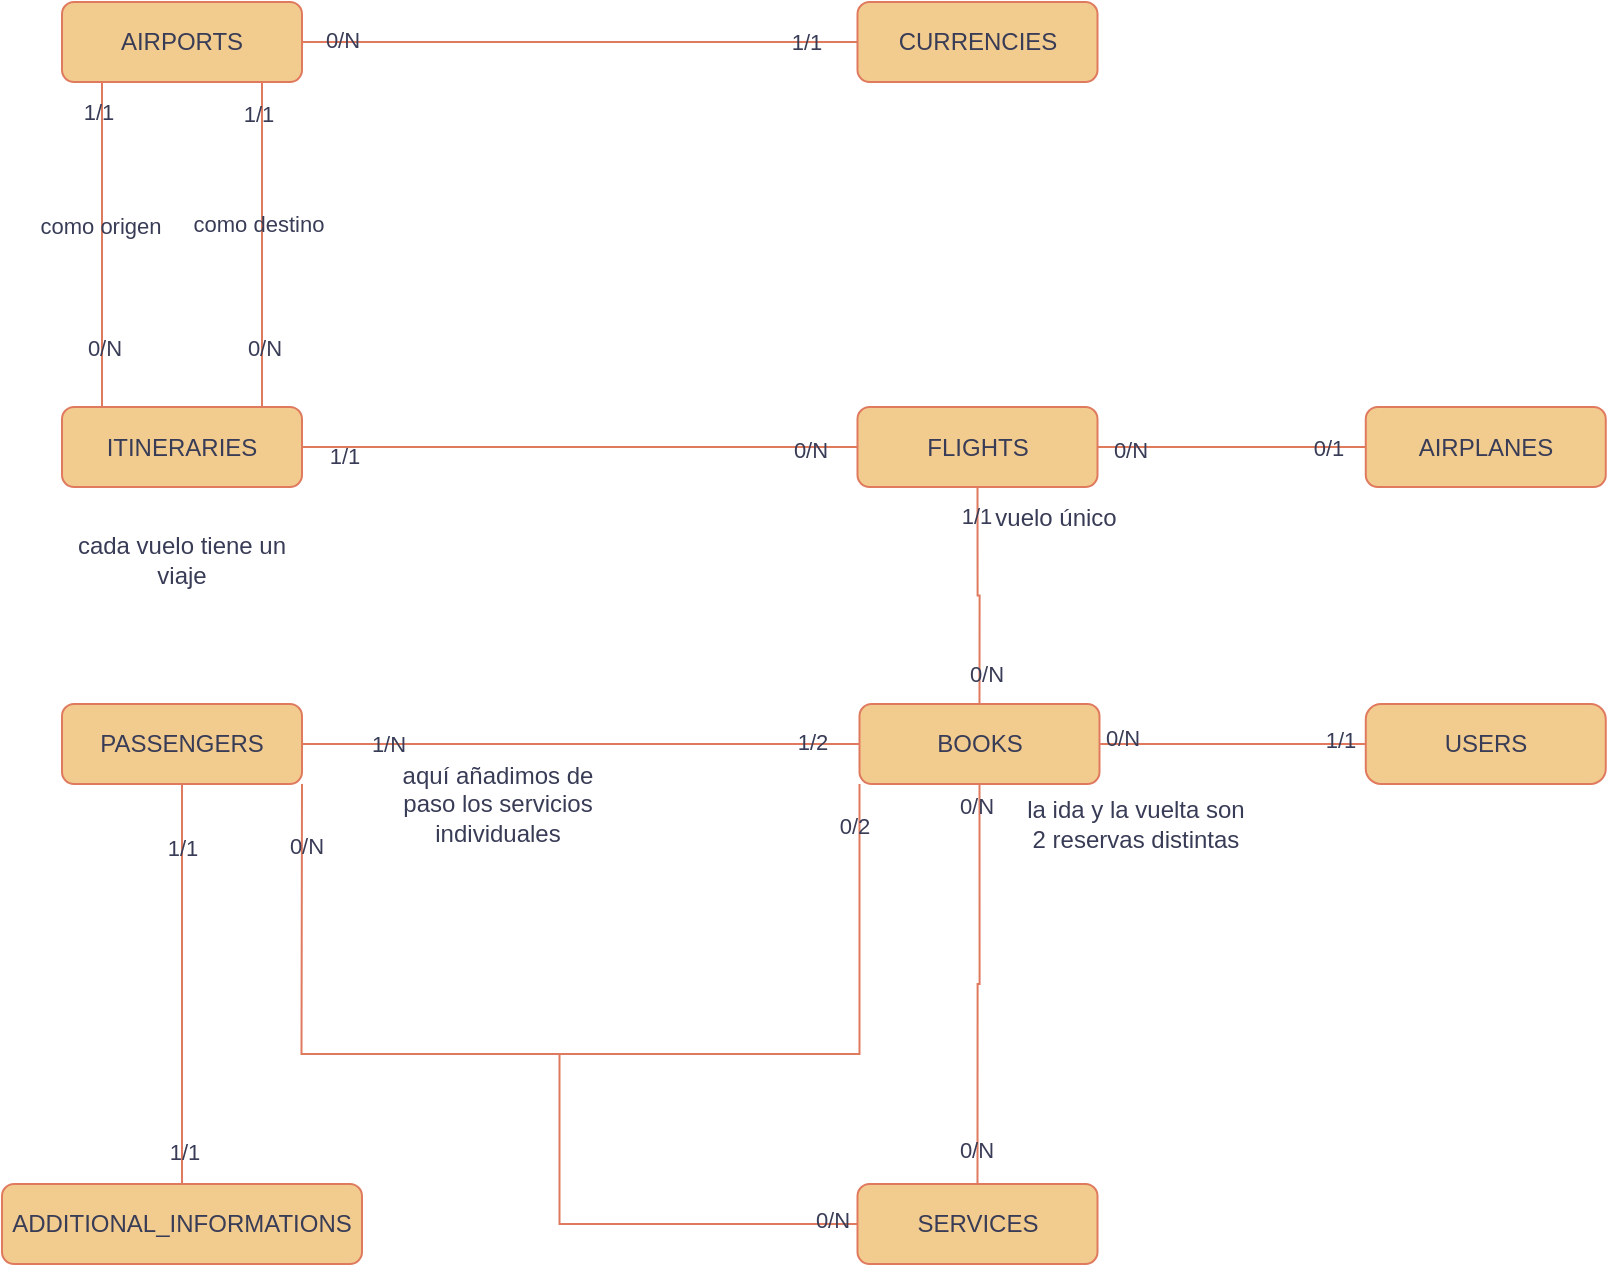 <mxfile version="22.0.8" type="device">
  <diagram id="C5RBs43oDa-KdzZeNtuy" name="Page-1">
    <mxGraphModel dx="1941" dy="578" grid="1" gridSize="10" guides="1" tooltips="1" connect="1" arrows="1" fold="1" page="1" pageScale="1" pageWidth="827" pageHeight="1169" math="0" shadow="0">
      <root>
        <mxCell id="WIyWlLk6GJQsqaUBKTNV-0" />
        <mxCell id="WIyWlLk6GJQsqaUBKTNV-1" parent="WIyWlLk6GJQsqaUBKTNV-0" />
        <mxCell id="WIyWlLk6GJQsqaUBKTNV-2" value="" style="rounded=0;html=1;jettySize=auto;orthogonalLoop=1;fontSize=11;endArrow=none;endFill=0;endSize=8;strokeWidth=1;shadow=0;labelBackgroundColor=none;edgeStyle=orthogonalEdgeStyle;entryX=0;entryY=0.5;entryDx=0;entryDy=0;exitX=1;exitY=0.5;exitDx=0;exitDy=0;fontColor=default;strokeColor=#E07A5F;" parent="WIyWlLk6GJQsqaUBKTNV-1" source="WIyWlLk6GJQsqaUBKTNV-3" target="WIyWlLk6GJQsqaUBKTNV-7" edge="1">
          <mxGeometry relative="1" as="geometry">
            <mxPoint x="-615.25" y="30.0" as="sourcePoint" />
            <mxPoint x="-466.25" y="29.5" as="targetPoint" />
          </mxGeometry>
        </mxCell>
        <mxCell id="2eCOgMGtBzsQvOvCT4ah-16" value="0/N" style="edgeLabel;html=1;align=center;verticalAlign=middle;resizable=0;points=[];labelBackgroundColor=none;fontColor=#393C56;" parent="WIyWlLk6GJQsqaUBKTNV-2" vertex="1" connectable="0">
          <mxGeometry x="-0.5" relative="1" as="geometry">
            <mxPoint x="-91" y="1" as="offset" />
          </mxGeometry>
        </mxCell>
        <mxCell id="2eCOgMGtBzsQvOvCT4ah-32" value="1/1" style="edgeLabel;html=1;align=center;verticalAlign=middle;resizable=0;points=[];labelBackgroundColor=none;fontColor=#393C56;" parent="WIyWlLk6GJQsqaUBKTNV-2" vertex="1" connectable="0">
          <mxGeometry x="0.811" relative="1" as="geometry">
            <mxPoint as="offset" />
          </mxGeometry>
        </mxCell>
        <mxCell id="2eCOgMGtBzsQvOvCT4ah-80" value="0/N" style="edgeLabel;html=1;align=center;verticalAlign=middle;resizable=0;points=[];labelBackgroundColor=none;fontColor=#393C56;" parent="WIyWlLk6GJQsqaUBKTNV-2" vertex="1" connectable="0">
          <mxGeometry x="-0.859" y="1" relative="1" as="geometry">
            <mxPoint as="offset" />
          </mxGeometry>
        </mxCell>
        <mxCell id="2eCOgMGtBzsQvOvCT4ah-33" style="edgeStyle=orthogonalEdgeStyle;rounded=0;orthogonalLoop=1;jettySize=auto;html=1;exitX=0.5;exitY=1;exitDx=0;exitDy=0;entryX=0.5;entryY=0;entryDx=0;entryDy=0;labelBackgroundColor=none;fontColor=default;endArrow=none;endFill=0;strokeColor=#E07A5F;" parent="WIyWlLk6GJQsqaUBKTNV-1" edge="1">
          <mxGeometry relative="1" as="geometry">
            <mxPoint x="-770" y="50" as="sourcePoint" />
            <mxPoint x="-770" y="212.5" as="targetPoint" />
          </mxGeometry>
        </mxCell>
        <mxCell id="2eCOgMGtBzsQvOvCT4ah-34" value="0/N" style="edgeLabel;html=1;align=center;verticalAlign=middle;resizable=0;points=[];labelBackgroundColor=none;fontColor=#393C56;" parent="2eCOgMGtBzsQvOvCT4ah-33" vertex="1" connectable="0">
          <mxGeometry x="0.637" y="1" relative="1" as="geometry">
            <mxPoint as="offset" />
          </mxGeometry>
        </mxCell>
        <mxCell id="2eCOgMGtBzsQvOvCT4ah-35" value="1/1" style="edgeLabel;html=1;align=center;verticalAlign=middle;resizable=0;points=[];labelBackgroundColor=none;fontColor=#393C56;" parent="2eCOgMGtBzsQvOvCT4ah-33" vertex="1" connectable="0">
          <mxGeometry x="-0.814" y="-2" relative="1" as="geometry">
            <mxPoint as="offset" />
          </mxGeometry>
        </mxCell>
        <mxCell id="2eCOgMGtBzsQvOvCT4ah-39" value="como origen" style="edgeLabel;html=1;align=center;verticalAlign=middle;resizable=0;points=[];labelBackgroundColor=none;fontColor=#393C56;" parent="2eCOgMGtBzsQvOvCT4ah-33" vertex="1" connectable="0">
          <mxGeometry x="-0.186" y="-1" relative="1" as="geometry">
            <mxPoint y="6" as="offset" />
          </mxGeometry>
        </mxCell>
        <mxCell id="WIyWlLk6GJQsqaUBKTNV-3" value="AIRPORTS" style="rounded=1;whiteSpace=wrap;html=1;fontSize=12;glass=0;strokeWidth=1;shadow=0;labelBackgroundColor=none;fillColor=#F2CC8F;strokeColor=#E07A5F;fontColor=#393C56;" parent="WIyWlLk6GJQsqaUBKTNV-1" vertex="1">
          <mxGeometry x="-790" y="10" width="120" height="40" as="geometry" />
        </mxCell>
        <mxCell id="WIyWlLk6GJQsqaUBKTNV-7" value="CURRENCIES" style="rounded=1;whiteSpace=wrap;html=1;fontSize=12;glass=0;strokeWidth=1;shadow=0;labelBackgroundColor=none;fillColor=#F2CC8F;strokeColor=#E07A5F;fontColor=#393C56;" parent="WIyWlLk6GJQsqaUBKTNV-1" vertex="1">
          <mxGeometry x="-392.25" y="10" width="120" height="40" as="geometry" />
        </mxCell>
        <mxCell id="2eCOgMGtBzsQvOvCT4ah-19" style="edgeStyle=orthogonalEdgeStyle;rounded=0;orthogonalLoop=1;jettySize=auto;html=1;exitX=1;exitY=0.5;exitDx=0;exitDy=0;entryX=0;entryY=0.5;entryDx=0;entryDy=0;labelBackgroundColor=none;fontColor=default;endArrow=none;endFill=0;strokeColor=#E07A5F;" parent="WIyWlLk6GJQsqaUBKTNV-1" source="WIyWlLk6GJQsqaUBKTNV-11" target="2eCOgMGtBzsQvOvCT4ah-4" edge="1">
          <mxGeometry relative="1" as="geometry" />
        </mxCell>
        <mxCell id="2eCOgMGtBzsQvOvCT4ah-20" value="0/1" style="edgeLabel;html=1;align=center;verticalAlign=middle;resizable=0;points=[];labelBackgroundColor=none;fontColor=#393C56;" parent="2eCOgMGtBzsQvOvCT4ah-19" vertex="1" connectable="0">
          <mxGeometry x="0.883" relative="1" as="geometry">
            <mxPoint x="-12" as="offset" />
          </mxGeometry>
        </mxCell>
        <mxCell id="2eCOgMGtBzsQvOvCT4ah-22" value="0/N" style="edgeLabel;html=1;align=center;verticalAlign=middle;resizable=0;points=[];labelBackgroundColor=none;fontColor=#393C56;" parent="2eCOgMGtBzsQvOvCT4ah-19" vertex="1" connectable="0">
          <mxGeometry x="-0.918" y="-1" relative="1" as="geometry">
            <mxPoint x="10" as="offset" />
          </mxGeometry>
        </mxCell>
        <mxCell id="WIyWlLk6GJQsqaUBKTNV-11" value="FLIGHTS" style="rounded=1;whiteSpace=wrap;html=1;fontSize=12;glass=0;strokeWidth=1;shadow=0;labelBackgroundColor=none;fillColor=#F2CC8F;strokeColor=#E07A5F;fontColor=#393C56;" parent="WIyWlLk6GJQsqaUBKTNV-1" vertex="1">
          <mxGeometry x="-392.25" y="212.5" width="120" height="40" as="geometry" />
        </mxCell>
        <mxCell id="2eCOgMGtBzsQvOvCT4ah-41" style="edgeStyle=orthogonalEdgeStyle;rounded=0;orthogonalLoop=1;jettySize=auto;html=1;exitX=1;exitY=0.5;exitDx=0;exitDy=0;entryX=0;entryY=0.5;entryDx=0;entryDy=0;labelBackgroundColor=none;fontColor=default;endArrow=none;endFill=0;strokeColor=#E07A5F;" parent="WIyWlLk6GJQsqaUBKTNV-1" source="WIyWlLk6GJQsqaUBKTNV-12" target="WIyWlLk6GJQsqaUBKTNV-11" edge="1">
          <mxGeometry relative="1" as="geometry" />
        </mxCell>
        <mxCell id="2eCOgMGtBzsQvOvCT4ah-42" value="1/1" style="edgeLabel;html=1;align=center;verticalAlign=middle;resizable=0;points=[];labelBackgroundColor=none;fontColor=#393C56;" parent="2eCOgMGtBzsQvOvCT4ah-41" vertex="1" connectable="0">
          <mxGeometry x="-0.851" y="-4" relative="1" as="geometry">
            <mxPoint as="offset" />
          </mxGeometry>
        </mxCell>
        <mxCell id="2eCOgMGtBzsQvOvCT4ah-43" value="0/N" style="edgeLabel;html=1;align=center;verticalAlign=middle;resizable=0;points=[];labelBackgroundColor=none;fontColor=#393C56;" parent="2eCOgMGtBzsQvOvCT4ah-41" vertex="1" connectable="0">
          <mxGeometry x="0.826" y="-1" relative="1" as="geometry">
            <mxPoint as="offset" />
          </mxGeometry>
        </mxCell>
        <mxCell id="WIyWlLk6GJQsqaUBKTNV-12" value="ITINERARIES" style="rounded=1;whiteSpace=wrap;html=1;fontSize=12;glass=0;strokeWidth=1;shadow=0;labelBackgroundColor=none;fillColor=#F2CC8F;strokeColor=#E07A5F;fontColor=#393C56;" parent="WIyWlLk6GJQsqaUBKTNV-1" vertex="1">
          <mxGeometry x="-790" y="212.5" width="120" height="40" as="geometry" />
        </mxCell>
        <mxCell id="2eCOgMGtBzsQvOvCT4ah-4" value="AIRPLANES" style="rounded=1;whiteSpace=wrap;html=1;fontSize=12;glass=0;strokeWidth=1;shadow=0;labelBackgroundColor=none;fillColor=#F2CC8F;strokeColor=#E07A5F;fontColor=#393C56;" parent="WIyWlLk6GJQsqaUBKTNV-1" vertex="1">
          <mxGeometry x="-138.12" y="212.5" width="120" height="40" as="geometry" />
        </mxCell>
        <mxCell id="2eCOgMGtBzsQvOvCT4ah-5" value="SERVICES" style="rounded=1;whiteSpace=wrap;html=1;fontSize=12;glass=0;strokeWidth=1;shadow=0;labelBackgroundColor=none;fillColor=#F2CC8F;strokeColor=#E07A5F;fontColor=#393C56;" parent="WIyWlLk6GJQsqaUBKTNV-1" vertex="1">
          <mxGeometry x="-392.25" y="601" width="120" height="40" as="geometry" />
        </mxCell>
        <mxCell id="2eCOgMGtBzsQvOvCT4ah-28" style="rounded=0;orthogonalLoop=1;jettySize=auto;html=1;exitX=1;exitY=0.5;exitDx=0;exitDy=0;entryX=0;entryY=0.5;entryDx=0;entryDy=0;labelBackgroundColor=none;fontColor=default;endArrow=none;endFill=0;strokeColor=#E07A5F;" parent="WIyWlLk6GJQsqaUBKTNV-1" source="2eCOgMGtBzsQvOvCT4ah-6" target="2eCOgMGtBzsQvOvCT4ah-7" edge="1">
          <mxGeometry relative="1" as="geometry" />
        </mxCell>
        <mxCell id="2eCOgMGtBzsQvOvCT4ah-30" value="1/1" style="edgeLabel;html=1;align=center;verticalAlign=middle;resizable=0;points=[];labelBackgroundColor=none;fontColor=#393C56;" parent="2eCOgMGtBzsQvOvCT4ah-28" vertex="1" connectable="0">
          <mxGeometry x="0.802" y="2" relative="1" as="geometry">
            <mxPoint as="offset" />
          </mxGeometry>
        </mxCell>
        <mxCell id="2eCOgMGtBzsQvOvCT4ah-31" value="0/N" style="edgeLabel;html=1;align=center;verticalAlign=middle;resizable=0;points=[];labelBackgroundColor=none;fontColor=#393C56;" parent="2eCOgMGtBzsQvOvCT4ah-28" vertex="1" connectable="0">
          <mxGeometry x="-0.805" y="3" relative="1" as="geometry">
            <mxPoint x="-2" as="offset" />
          </mxGeometry>
        </mxCell>
        <mxCell id="2eCOgMGtBzsQvOvCT4ah-44" style="edgeStyle=orthogonalEdgeStyle;rounded=0;orthogonalLoop=1;jettySize=auto;html=1;exitX=0.5;exitY=0;exitDx=0;exitDy=0;entryX=0.5;entryY=1;entryDx=0;entryDy=0;labelBackgroundColor=none;fontColor=default;endArrow=none;endFill=0;strokeColor=#E07A5F;" parent="WIyWlLk6GJQsqaUBKTNV-1" source="2eCOgMGtBzsQvOvCT4ah-6" target="WIyWlLk6GJQsqaUBKTNV-11" edge="1">
          <mxGeometry relative="1" as="geometry">
            <mxPoint x="-351.25" y="286" as="targetPoint" />
          </mxGeometry>
        </mxCell>
        <mxCell id="2eCOgMGtBzsQvOvCT4ah-45" value="1/1" style="edgeLabel;html=1;align=center;verticalAlign=middle;resizable=0;points=[];labelBackgroundColor=none;fontColor=#393C56;" parent="2eCOgMGtBzsQvOvCT4ah-44" vertex="1" connectable="0">
          <mxGeometry x="0.892" y="1" relative="1" as="geometry">
            <mxPoint y="8" as="offset" />
          </mxGeometry>
        </mxCell>
        <mxCell id="2eCOgMGtBzsQvOvCT4ah-48" value="0/N" style="edgeLabel;html=1;align=center;verticalAlign=middle;resizable=0;points=[];labelBackgroundColor=none;fontColor=#393C56;" parent="2eCOgMGtBzsQvOvCT4ah-44" vertex="1" connectable="0">
          <mxGeometry x="-0.929" y="-3" relative="1" as="geometry">
            <mxPoint y="-11" as="offset" />
          </mxGeometry>
        </mxCell>
        <mxCell id="2eCOgMGtBzsQvOvCT4ah-59" style="edgeStyle=orthogonalEdgeStyle;rounded=0;orthogonalLoop=1;jettySize=auto;html=1;exitX=0.5;exitY=1;exitDx=0;exitDy=0;entryX=0.5;entryY=0;entryDx=0;entryDy=0;labelBackgroundColor=none;fontColor=default;endArrow=none;endFill=0;strokeColor=#E07A5F;" parent="WIyWlLk6GJQsqaUBKTNV-1" source="2eCOgMGtBzsQvOvCT4ah-6" target="2eCOgMGtBzsQvOvCT4ah-5" edge="1">
          <mxGeometry relative="1" as="geometry" />
        </mxCell>
        <mxCell id="2eCOgMGtBzsQvOvCT4ah-60" value="0/N" style="edgeLabel;html=1;align=center;verticalAlign=middle;resizable=0;points=[];labelBackgroundColor=none;fontColor=#393C56;" parent="2eCOgMGtBzsQvOvCT4ah-59" vertex="1" connectable="0">
          <mxGeometry x="0.836" y="-1" relative="1" as="geometry">
            <mxPoint y="-1" as="offset" />
          </mxGeometry>
        </mxCell>
        <mxCell id="2eCOgMGtBzsQvOvCT4ah-61" value="0/N" style="edgeLabel;html=1;align=center;verticalAlign=middle;resizable=0;points=[];labelBackgroundColor=none;fontColor=#393C56;" parent="2eCOgMGtBzsQvOvCT4ah-59" vertex="1" connectable="0">
          <mxGeometry x="-0.879" y="-2" relative="1" as="geometry">
            <mxPoint y="-1" as="offset" />
          </mxGeometry>
        </mxCell>
        <mxCell id="2eCOgMGtBzsQvOvCT4ah-6" value="BOOKS" style="rounded=1;whiteSpace=wrap;html=1;fontSize=12;glass=0;strokeWidth=1;shadow=0;labelBackgroundColor=none;fillColor=#F2CC8F;strokeColor=#E07A5F;fontColor=#393C56;" parent="WIyWlLk6GJQsqaUBKTNV-1" vertex="1">
          <mxGeometry x="-391.25" y="361" width="120" height="40" as="geometry" />
        </mxCell>
        <mxCell id="2eCOgMGtBzsQvOvCT4ah-7" value="USERS" style="rounded=1;whiteSpace=wrap;html=1;fontSize=12;glass=0;strokeWidth=1;shadow=0;arcSize=19;labelBackgroundColor=none;fillColor=#F2CC8F;strokeColor=#E07A5F;fontColor=#393C56;" parent="WIyWlLk6GJQsqaUBKTNV-1" vertex="1">
          <mxGeometry x="-138.12" y="361" width="120" height="40" as="geometry" />
        </mxCell>
        <mxCell id="2eCOgMGtBzsQvOvCT4ah-23" style="edgeStyle=orthogonalEdgeStyle;rounded=0;orthogonalLoop=1;jettySize=auto;html=1;exitX=0.5;exitY=1;exitDx=0;exitDy=0;entryX=0.5;entryY=0;entryDx=0;entryDy=0;labelBackgroundColor=none;fontColor=default;endArrow=none;endFill=0;strokeColor=#E07A5F;" parent="WIyWlLk6GJQsqaUBKTNV-1" source="2eCOgMGtBzsQvOvCT4ah-8" target="2eCOgMGtBzsQvOvCT4ah-9" edge="1">
          <mxGeometry relative="1" as="geometry" />
        </mxCell>
        <mxCell id="2eCOgMGtBzsQvOvCT4ah-24" value="1/1" style="edgeLabel;html=1;align=center;verticalAlign=middle;resizable=0;points=[];labelBackgroundColor=none;fontColor=#393C56;" parent="2eCOgMGtBzsQvOvCT4ah-23" vertex="1" connectable="0">
          <mxGeometry x="-0.684" relative="1" as="geometry">
            <mxPoint as="offset" />
          </mxGeometry>
        </mxCell>
        <mxCell id="2eCOgMGtBzsQvOvCT4ah-25" value="1/1" style="edgeLabel;html=1;align=center;verticalAlign=middle;resizable=0;points=[];labelBackgroundColor=none;fontColor=#393C56;" parent="2eCOgMGtBzsQvOvCT4ah-23" vertex="1" connectable="0">
          <mxGeometry x="0.842" y="1" relative="1" as="geometry">
            <mxPoint as="offset" />
          </mxGeometry>
        </mxCell>
        <mxCell id="2eCOgMGtBzsQvOvCT4ah-52" style="edgeStyle=orthogonalEdgeStyle;rounded=0;orthogonalLoop=1;jettySize=auto;html=1;exitX=1;exitY=0.5;exitDx=0;exitDy=0;entryX=0;entryY=0.5;entryDx=0;entryDy=0;labelBackgroundColor=none;fontColor=default;endArrow=none;endFill=0;strokeColor=#E07A5F;" parent="WIyWlLk6GJQsqaUBKTNV-1" source="2eCOgMGtBzsQvOvCT4ah-8" target="2eCOgMGtBzsQvOvCT4ah-6" edge="1">
          <mxGeometry relative="1" as="geometry">
            <mxPoint x="-481.25" y="381" as="targetPoint" />
          </mxGeometry>
        </mxCell>
        <mxCell id="2eCOgMGtBzsQvOvCT4ah-63" value="1/N" style="edgeLabel;html=1;align=center;verticalAlign=middle;resizable=0;points=[];labelBackgroundColor=none;fontColor=#393C56;" parent="2eCOgMGtBzsQvOvCT4ah-52" vertex="1" connectable="0">
          <mxGeometry x="-0.691" relative="1" as="geometry">
            <mxPoint as="offset" />
          </mxGeometry>
        </mxCell>
        <mxCell id="2eCOgMGtBzsQvOvCT4ah-78" value="1/2" style="edgeLabel;html=1;align=center;verticalAlign=middle;resizable=0;points=[];labelBackgroundColor=none;fontColor=#393C56;" parent="2eCOgMGtBzsQvOvCT4ah-52" vertex="1" connectable="0">
          <mxGeometry x="0.831" y="1" relative="1" as="geometry">
            <mxPoint as="offset" />
          </mxGeometry>
        </mxCell>
        <mxCell id="2eCOgMGtBzsQvOvCT4ah-8" value="PASSENGERS" style="rounded=1;whiteSpace=wrap;html=1;fontSize=12;glass=0;strokeWidth=1;shadow=0;labelBackgroundColor=none;fillColor=#F2CC8F;strokeColor=#E07A5F;fontColor=#393C56;" parent="WIyWlLk6GJQsqaUBKTNV-1" vertex="1">
          <mxGeometry x="-790" y="361" width="120" height="40" as="geometry" />
        </mxCell>
        <mxCell id="2eCOgMGtBzsQvOvCT4ah-9" value="ADDITIONAL_INFORMATIONS" style="rounded=1;whiteSpace=wrap;html=1;fontSize=12;glass=0;strokeWidth=1;shadow=0;labelBackgroundColor=none;fillColor=#F2CC8F;strokeColor=#E07A5F;fontColor=#393C56;" parent="WIyWlLk6GJQsqaUBKTNV-1" vertex="1">
          <mxGeometry x="-820" y="601" width="180" height="40" as="geometry" />
        </mxCell>
        <mxCell id="2eCOgMGtBzsQvOvCT4ah-17" value="vuelo único" style="text;html=1;strokeColor=none;fillColor=none;align=center;verticalAlign=middle;whiteSpace=wrap;rounded=0;labelBackgroundColor=none;fontColor=#393C56;" parent="WIyWlLk6GJQsqaUBKTNV-1" vertex="1">
          <mxGeometry x="-351.25" y="252.5" width="116" height="30" as="geometry" />
        </mxCell>
        <mxCell id="2eCOgMGtBzsQvOvCT4ah-27" value="cada vuelo tiene un viaje" style="text;html=1;strokeColor=none;fillColor=none;align=center;verticalAlign=middle;whiteSpace=wrap;rounded=0;labelBackgroundColor=none;fontColor=#393C56;" parent="WIyWlLk6GJQsqaUBKTNV-1" vertex="1">
          <mxGeometry x="-790" y="268.5" width="120" height="40" as="geometry" />
        </mxCell>
        <mxCell id="2eCOgMGtBzsQvOvCT4ah-36" style="edgeStyle=orthogonalEdgeStyle;rounded=0;orthogonalLoop=1;jettySize=auto;html=1;exitX=0.5;exitY=1;exitDx=0;exitDy=0;entryX=0.5;entryY=0;entryDx=0;entryDy=0;labelBackgroundColor=none;fontColor=default;endArrow=none;endFill=0;strokeColor=#E07A5F;" parent="WIyWlLk6GJQsqaUBKTNV-1" edge="1">
          <mxGeometry relative="1" as="geometry">
            <mxPoint x="-690" y="50.5" as="sourcePoint" />
            <mxPoint x="-690" y="212.5" as="targetPoint" />
          </mxGeometry>
        </mxCell>
        <mxCell id="2eCOgMGtBzsQvOvCT4ah-37" value="0/N" style="edgeLabel;html=1;align=center;verticalAlign=middle;resizable=0;points=[];labelBackgroundColor=none;fontColor=#393C56;" parent="2eCOgMGtBzsQvOvCT4ah-36" vertex="1" connectable="0">
          <mxGeometry x="0.637" y="1" relative="1" as="geometry">
            <mxPoint as="offset" />
          </mxGeometry>
        </mxCell>
        <mxCell id="2eCOgMGtBzsQvOvCT4ah-38" value="1/1" style="edgeLabel;html=1;align=center;verticalAlign=middle;resizable=0;points=[];labelBackgroundColor=none;fontColor=#393C56;" parent="2eCOgMGtBzsQvOvCT4ah-36" vertex="1" connectable="0">
          <mxGeometry x="-0.814" y="-2" relative="1" as="geometry">
            <mxPoint as="offset" />
          </mxGeometry>
        </mxCell>
        <mxCell id="2eCOgMGtBzsQvOvCT4ah-40" value="como destino" style="edgeLabel;html=1;align=center;verticalAlign=middle;resizable=0;points=[];labelBackgroundColor=none;fontColor=#393C56;" parent="2eCOgMGtBzsQvOvCT4ah-36" vertex="1" connectable="0">
          <mxGeometry x="-0.133" y="-2" relative="1" as="geometry">
            <mxPoint as="offset" />
          </mxGeometry>
        </mxCell>
        <mxCell id="2eCOgMGtBzsQvOvCT4ah-47" value="la ida y la vuelta son 2 reservas distintas" style="text;html=1;strokeColor=none;fillColor=none;align=center;verticalAlign=middle;whiteSpace=wrap;rounded=0;labelBackgroundColor=none;fontColor=#393C56;" parent="WIyWlLk6GJQsqaUBKTNV-1" vertex="1">
          <mxGeometry x="-311.25" y="406" width="116" height="30" as="geometry" />
        </mxCell>
        <mxCell id="2eCOgMGtBzsQvOvCT4ah-54" value="aquí añadimos de paso los servicios individuales" style="text;html=1;strokeColor=none;fillColor=none;align=center;verticalAlign=middle;whiteSpace=wrap;rounded=0;labelBackgroundColor=none;fontColor=#393C56;" parent="WIyWlLk6GJQsqaUBKTNV-1" vertex="1">
          <mxGeometry x="-631.25" y="391" width="118" height="40" as="geometry" />
        </mxCell>
        <mxCell id="2eCOgMGtBzsQvOvCT4ah-73" value="" style="endArrow=none;html=1;rounded=0;entryX=1;entryY=1;entryDx=0;entryDy=0;exitX=0;exitY=1;exitDx=0;exitDy=0;labelBackgroundColor=none;fontColor=default;strokeColor=#E07A5F;" parent="WIyWlLk6GJQsqaUBKTNV-1" source="2eCOgMGtBzsQvOvCT4ah-6" target="2eCOgMGtBzsQvOvCT4ah-8" edge="1">
          <mxGeometry width="50" height="50" relative="1" as="geometry">
            <mxPoint x="-441.25" y="421" as="sourcePoint" />
            <mxPoint x="-151.25" y="511" as="targetPoint" />
            <Array as="points">
              <mxPoint x="-391.25" y="536" />
              <mxPoint x="-670.25" y="536" />
            </Array>
          </mxGeometry>
        </mxCell>
        <mxCell id="2eCOgMGtBzsQvOvCT4ah-74" value="0/N" style="edgeLabel;html=1;align=center;verticalAlign=middle;resizable=0;points=[];labelBackgroundColor=none;fontColor=#393C56;" parent="2eCOgMGtBzsQvOvCT4ah-73" vertex="1" connectable="0">
          <mxGeometry x="0.888" y="-2" relative="1" as="geometry">
            <mxPoint as="offset" />
          </mxGeometry>
        </mxCell>
        <mxCell id="2eCOgMGtBzsQvOvCT4ah-75" value="0/2" style="edgeLabel;html=1;align=center;verticalAlign=middle;resizable=0;points=[];labelBackgroundColor=none;fontColor=#393C56;" parent="2eCOgMGtBzsQvOvCT4ah-73" vertex="1" connectable="0">
          <mxGeometry x="-0.924" y="-3" relative="1" as="geometry">
            <mxPoint as="offset" />
          </mxGeometry>
        </mxCell>
        <mxCell id="2eCOgMGtBzsQvOvCT4ah-76" value="" style="endArrow=none;html=1;rounded=0;exitX=0;exitY=0.5;exitDx=0;exitDy=0;labelBackgroundColor=none;fontColor=default;strokeColor=#E07A5F;" parent="WIyWlLk6GJQsqaUBKTNV-1" source="2eCOgMGtBzsQvOvCT4ah-5" edge="1">
          <mxGeometry width="50" height="50" relative="1" as="geometry">
            <mxPoint x="-201.25" y="561" as="sourcePoint" />
            <mxPoint x="-541.25" y="536" as="targetPoint" />
            <Array as="points">
              <mxPoint x="-541.25" y="621" />
            </Array>
          </mxGeometry>
        </mxCell>
        <mxCell id="2eCOgMGtBzsQvOvCT4ah-77" value="0/N" style="edgeLabel;html=1;align=center;verticalAlign=middle;resizable=0;points=[];labelBackgroundColor=none;fontColor=#393C56;" parent="2eCOgMGtBzsQvOvCT4ah-76" vertex="1" connectable="0">
          <mxGeometry x="-0.888" y="-2" relative="1" as="geometry">
            <mxPoint as="offset" />
          </mxGeometry>
        </mxCell>
      </root>
    </mxGraphModel>
  </diagram>
</mxfile>

